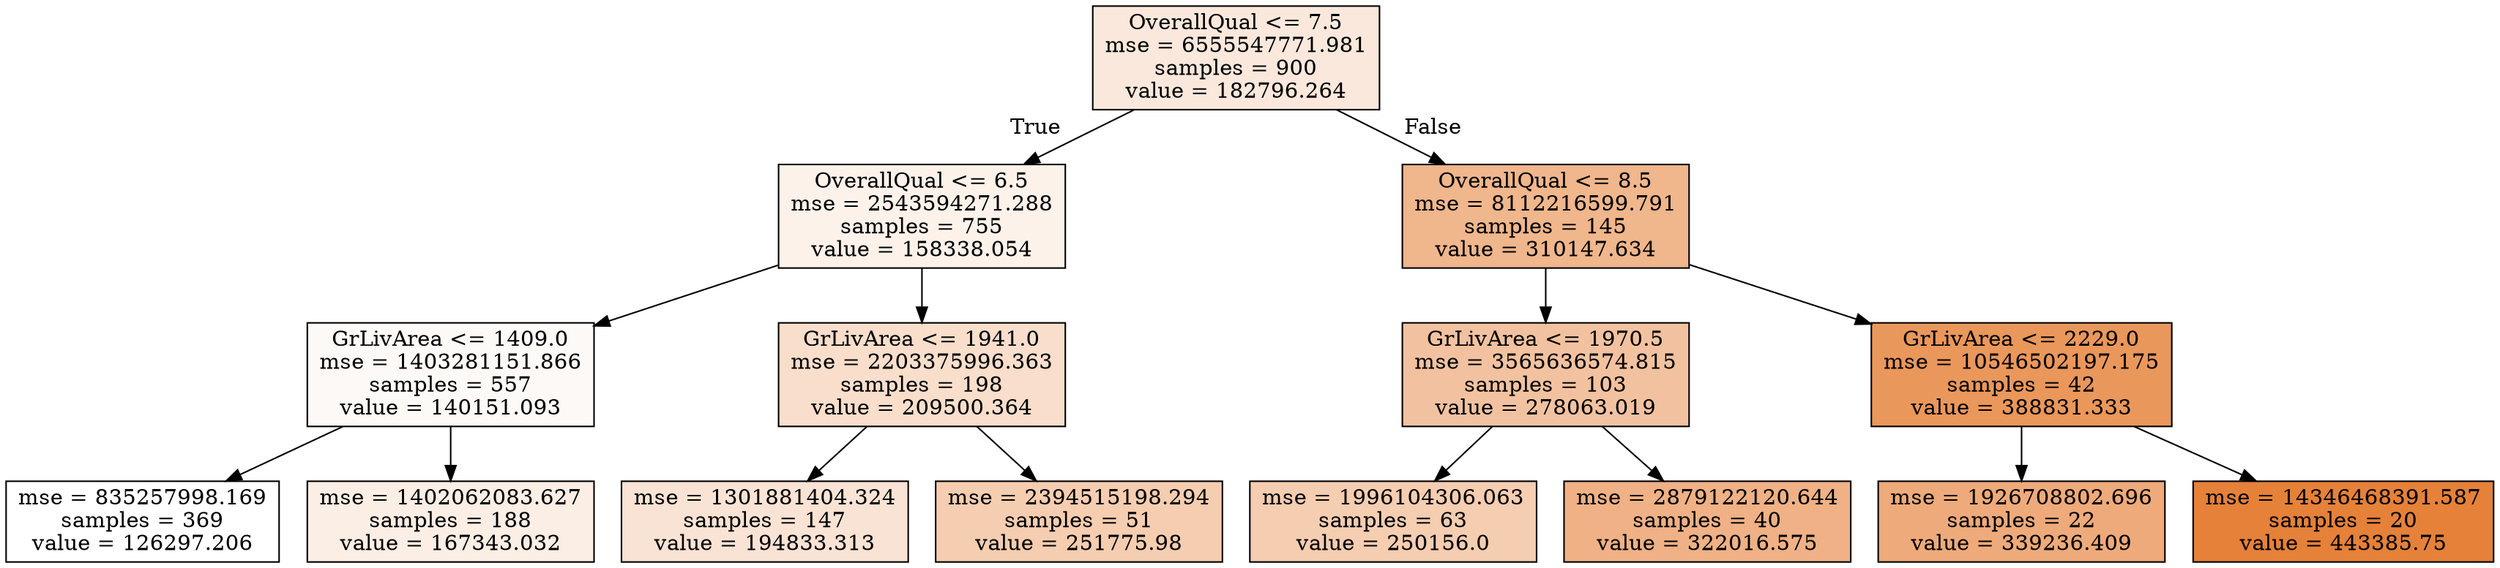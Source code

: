 digraph Tree {
node [shape=box, style="filled", color="black"] ;
0 [label="OverallQual <= 7.5\nmse = 6555547771.981\nsamples = 900\nvalue = 182796.264", fillcolor="#e581392d"] ;
1 [label="OverallQual <= 6.5\nmse = 2543594271.288\nsamples = 755\nvalue = 158338.054", fillcolor="#e581391a"] ;
0 -> 1 [labeldistance=2.5, labelangle=45, headlabel="True"] ;
2 [label="GrLivArea <= 1409.0\nmse = 1403281151.866\nsamples = 557\nvalue = 140151.093", fillcolor="#e581390b"] ;
1 -> 2 ;
3 [label="mse = 835257998.169\nsamples = 369\nvalue = 126297.206", fillcolor="#e5813900"] ;
2 -> 3 ;
4 [label="mse = 1402062083.627\nsamples = 188\nvalue = 167343.032", fillcolor="#e5813921"] ;
2 -> 4 ;
5 [label="GrLivArea <= 1941.0\nmse = 2203375996.363\nsamples = 198\nvalue = 209500.364", fillcolor="#e5813943"] ;
1 -> 5 ;
6 [label="mse = 1301881404.324\nsamples = 147\nvalue = 194833.313", fillcolor="#e5813937"] ;
5 -> 6 ;
7 [label="mse = 2394515198.294\nsamples = 51\nvalue = 251775.98", fillcolor="#e5813965"] ;
5 -> 7 ;
8 [label="OverallQual <= 8.5\nmse = 8112216599.791\nsamples = 145\nvalue = 310147.634", fillcolor="#e5813994"] ;
0 -> 8 [labeldistance=2.5, labelangle=-45, headlabel="False"] ;
9 [label="GrLivArea <= 1970.5\nmse = 3565636574.815\nsamples = 103\nvalue = 278063.019", fillcolor="#e581397a"] ;
8 -> 9 ;
10 [label="mse = 1996104306.063\nsamples = 63\nvalue = 250156.0", fillcolor="#e5813964"] ;
9 -> 10 ;
11 [label="mse = 2879122120.644\nsamples = 40\nvalue = 322016.575", fillcolor="#e581399d"] ;
9 -> 11 ;
12 [label="GrLivArea <= 2229.0\nmse = 10546502197.175\nsamples = 42\nvalue = 388831.333", fillcolor="#e58139d3"] ;
8 -> 12 ;
13 [label="mse = 1926708802.696\nsamples = 22\nvalue = 339236.409", fillcolor="#e58139ab"] ;
12 -> 13 ;
14 [label="mse = 14346468391.587\nsamples = 20\nvalue = 443385.75", fillcolor="#e58139ff"] ;
12 -> 14 ;
}